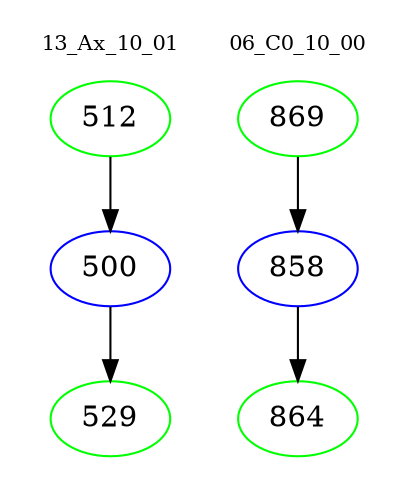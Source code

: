 digraph{
subgraph cluster_0 {
color = white
label = "13_Ax_10_01";
fontsize=10;
T0_512 [label="512", color="green"]
T0_512 -> T0_500 [color="black"]
T0_500 [label="500", color="blue"]
T0_500 -> T0_529 [color="black"]
T0_529 [label="529", color="green"]
}
subgraph cluster_1 {
color = white
label = "06_C0_10_00";
fontsize=10;
T1_869 [label="869", color="green"]
T1_869 -> T1_858 [color="black"]
T1_858 [label="858", color="blue"]
T1_858 -> T1_864 [color="black"]
T1_864 [label="864", color="green"]
}
}
